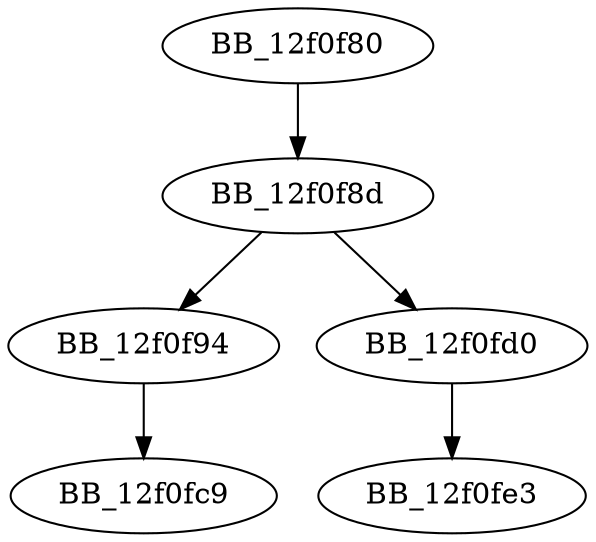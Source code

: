 DiGraph sub_12F0F80{
BB_12f0f80->BB_12f0f8d
BB_12f0f8d->BB_12f0f94
BB_12f0f8d->BB_12f0fd0
BB_12f0f94->BB_12f0fc9
BB_12f0fd0->BB_12f0fe3
}

